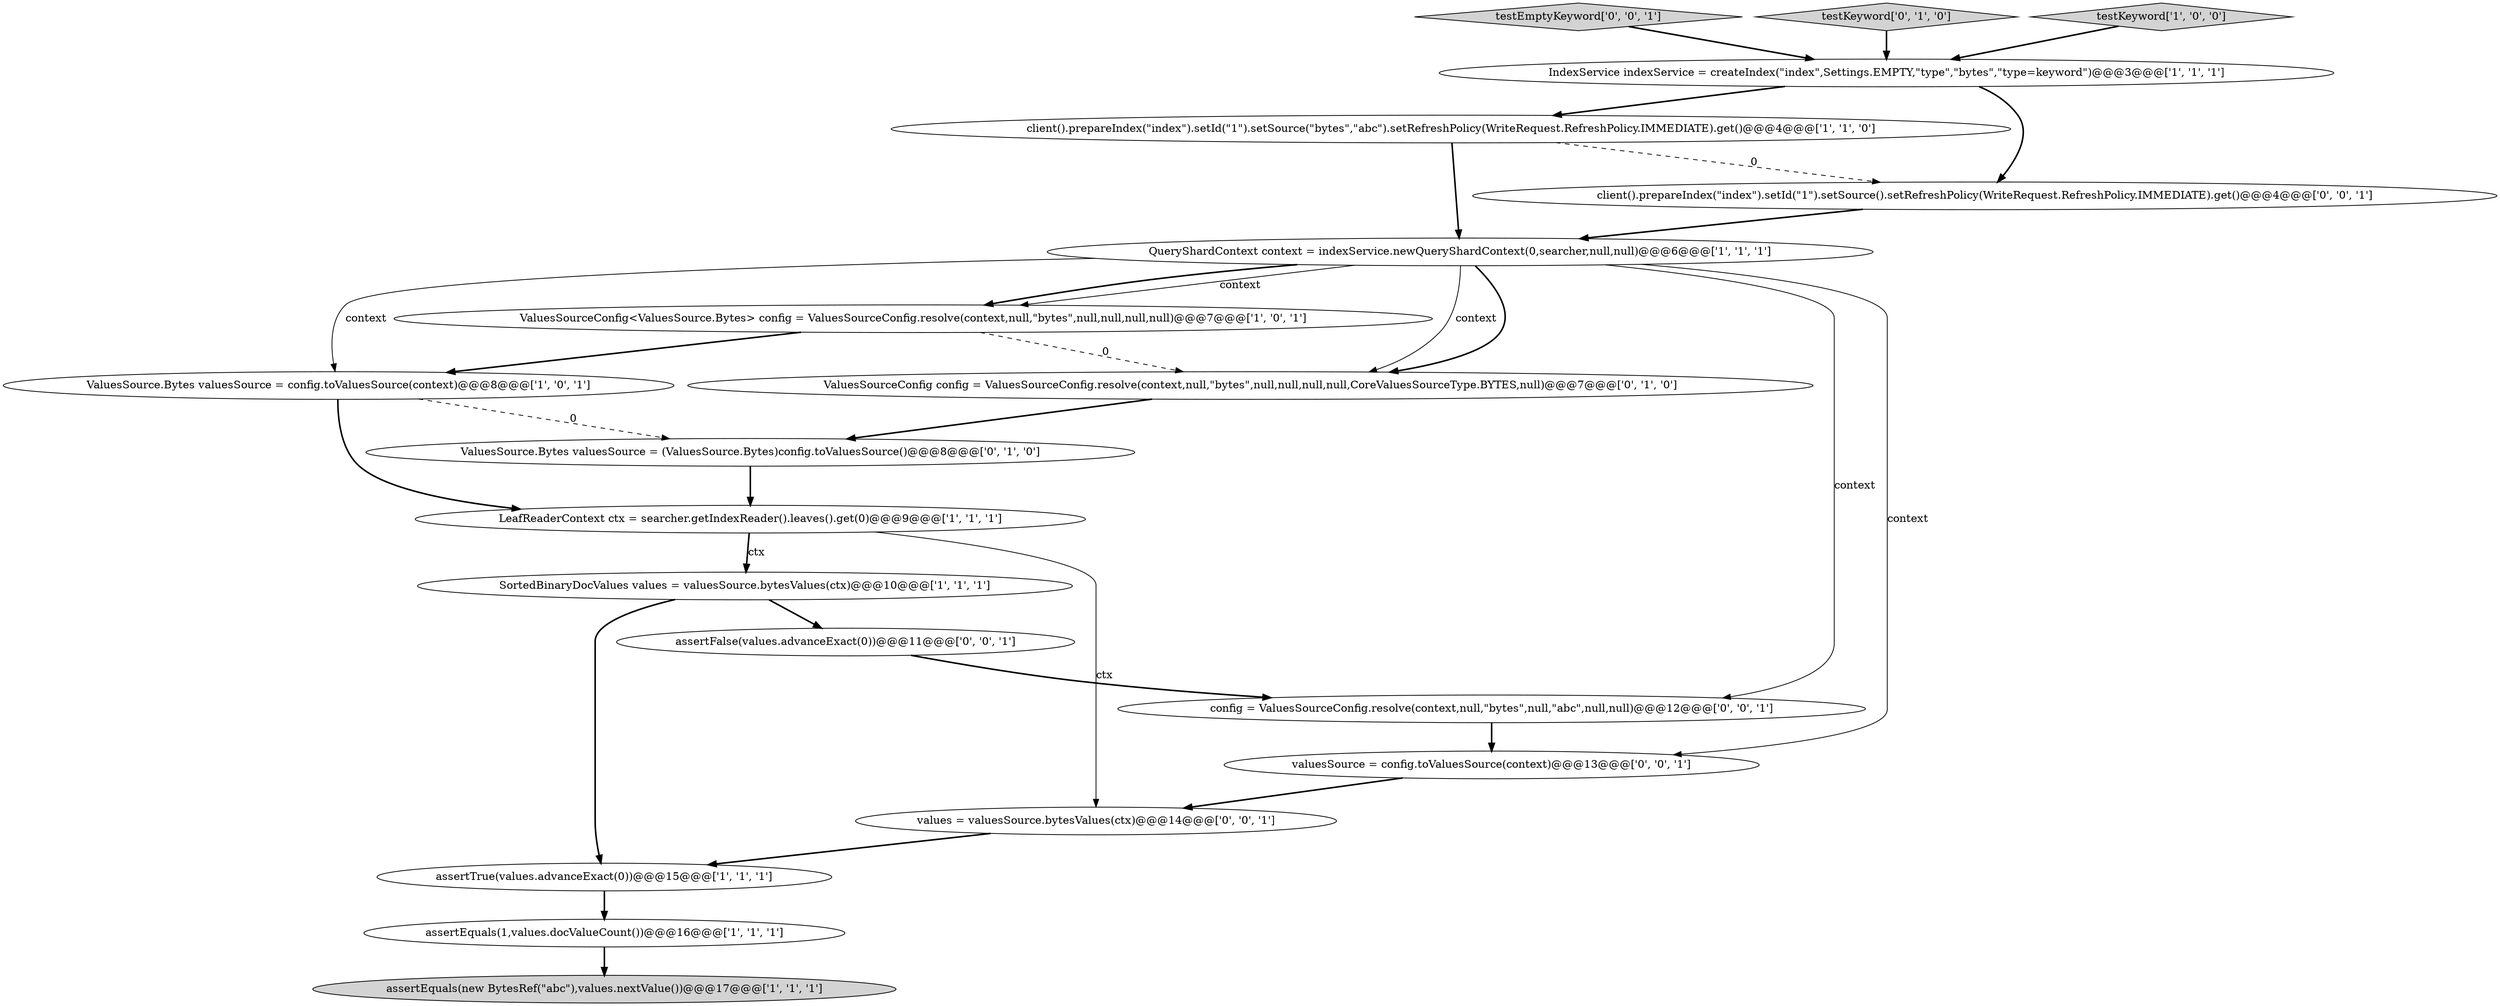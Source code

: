 digraph {
0 [style = filled, label = "IndexService indexService = createIndex(\"index\",Settings.EMPTY,\"type\",\"bytes\",\"type=keyword\")@@@3@@@['1', '1', '1']", fillcolor = white, shape = ellipse image = "AAA0AAABBB1BBB"];
4 [style = filled, label = "assertTrue(values.advanceExact(0))@@@15@@@['1', '1', '1']", fillcolor = white, shape = ellipse image = "AAA0AAABBB1BBB"];
6 [style = filled, label = "ValuesSource.Bytes valuesSource = config.toValuesSource(context)@@@8@@@['1', '0', '1']", fillcolor = white, shape = ellipse image = "AAA0AAABBB1BBB"];
11 [style = filled, label = "ValuesSource.Bytes valuesSource = (ValuesSource.Bytes)config.toValuesSource()@@@8@@@['0', '1', '0']", fillcolor = white, shape = ellipse image = "AAA1AAABBB2BBB"];
16 [style = filled, label = "testEmptyKeyword['0', '0', '1']", fillcolor = lightgray, shape = diamond image = "AAA0AAABBB3BBB"];
19 [style = filled, label = "assertFalse(values.advanceExact(0))@@@11@@@['0', '0', '1']", fillcolor = white, shape = ellipse image = "AAA0AAABBB3BBB"];
12 [style = filled, label = "testKeyword['0', '1', '0']", fillcolor = lightgray, shape = diamond image = "AAA0AAABBB2BBB"];
18 [style = filled, label = "valuesSource = config.toValuesSource(context)@@@13@@@['0', '0', '1']", fillcolor = white, shape = ellipse image = "AAA0AAABBB3BBB"];
3 [style = filled, label = "ValuesSourceConfig<ValuesSource.Bytes> config = ValuesSourceConfig.resolve(context,null,\"bytes\",null,null,null,null)@@@7@@@['1', '0', '1']", fillcolor = white, shape = ellipse image = "AAA0AAABBB1BBB"];
17 [style = filled, label = "config = ValuesSourceConfig.resolve(context,null,\"bytes\",null,\"abc\",null,null)@@@12@@@['0', '0', '1']", fillcolor = white, shape = ellipse image = "AAA0AAABBB3BBB"];
10 [style = filled, label = "testKeyword['1', '0', '0']", fillcolor = lightgray, shape = diamond image = "AAA0AAABBB1BBB"];
2 [style = filled, label = "assertEquals(new BytesRef(\"abc\"),values.nextValue())@@@17@@@['1', '1', '1']", fillcolor = lightgray, shape = ellipse image = "AAA0AAABBB1BBB"];
9 [style = filled, label = "client().prepareIndex(\"index\").setId(\"1\").setSource(\"bytes\",\"abc\").setRefreshPolicy(WriteRequest.RefreshPolicy.IMMEDIATE).get()@@@4@@@['1', '1', '0']", fillcolor = white, shape = ellipse image = "AAA0AAABBB1BBB"];
1 [style = filled, label = "SortedBinaryDocValues values = valuesSource.bytesValues(ctx)@@@10@@@['1', '1', '1']", fillcolor = white, shape = ellipse image = "AAA0AAABBB1BBB"];
13 [style = filled, label = "ValuesSourceConfig config = ValuesSourceConfig.resolve(context,null,\"bytes\",null,null,null,null,CoreValuesSourceType.BYTES,null)@@@7@@@['0', '1', '0']", fillcolor = white, shape = ellipse image = "AAA1AAABBB2BBB"];
14 [style = filled, label = "client().prepareIndex(\"index\").setId(\"1\").setSource().setRefreshPolicy(WriteRequest.RefreshPolicy.IMMEDIATE).get()@@@4@@@['0', '0', '1']", fillcolor = white, shape = ellipse image = "AAA0AAABBB3BBB"];
7 [style = filled, label = "LeafReaderContext ctx = searcher.getIndexReader().leaves().get(0)@@@9@@@['1', '1', '1']", fillcolor = white, shape = ellipse image = "AAA0AAABBB1BBB"];
8 [style = filled, label = "assertEquals(1,values.docValueCount())@@@16@@@['1', '1', '1']", fillcolor = white, shape = ellipse image = "AAA0AAABBB1BBB"];
5 [style = filled, label = "QueryShardContext context = indexService.newQueryShardContext(0,searcher,null,null)@@@6@@@['1', '1', '1']", fillcolor = white, shape = ellipse image = "AAA0AAABBB1BBB"];
15 [style = filled, label = "values = valuesSource.bytesValues(ctx)@@@14@@@['0', '0', '1']", fillcolor = white, shape = ellipse image = "AAA0AAABBB3BBB"];
14->5 [style = bold, label=""];
12->0 [style = bold, label=""];
5->17 [style = solid, label="context"];
17->18 [style = bold, label=""];
5->3 [style = solid, label="context"];
15->4 [style = bold, label=""];
0->9 [style = bold, label=""];
16->0 [style = bold, label=""];
4->8 [style = bold, label=""];
5->13 [style = solid, label="context"];
7->15 [style = solid, label="ctx"];
3->13 [style = dashed, label="0"];
5->13 [style = bold, label=""];
11->7 [style = bold, label=""];
3->6 [style = bold, label=""];
5->6 [style = solid, label="context"];
7->1 [style = solid, label="ctx"];
13->11 [style = bold, label=""];
8->2 [style = bold, label=""];
9->14 [style = dashed, label="0"];
19->17 [style = bold, label=""];
5->18 [style = solid, label="context"];
1->19 [style = bold, label=""];
1->4 [style = bold, label=""];
5->3 [style = bold, label=""];
7->1 [style = bold, label=""];
6->11 [style = dashed, label="0"];
6->7 [style = bold, label=""];
0->14 [style = bold, label=""];
9->5 [style = bold, label=""];
10->0 [style = bold, label=""];
18->15 [style = bold, label=""];
}
